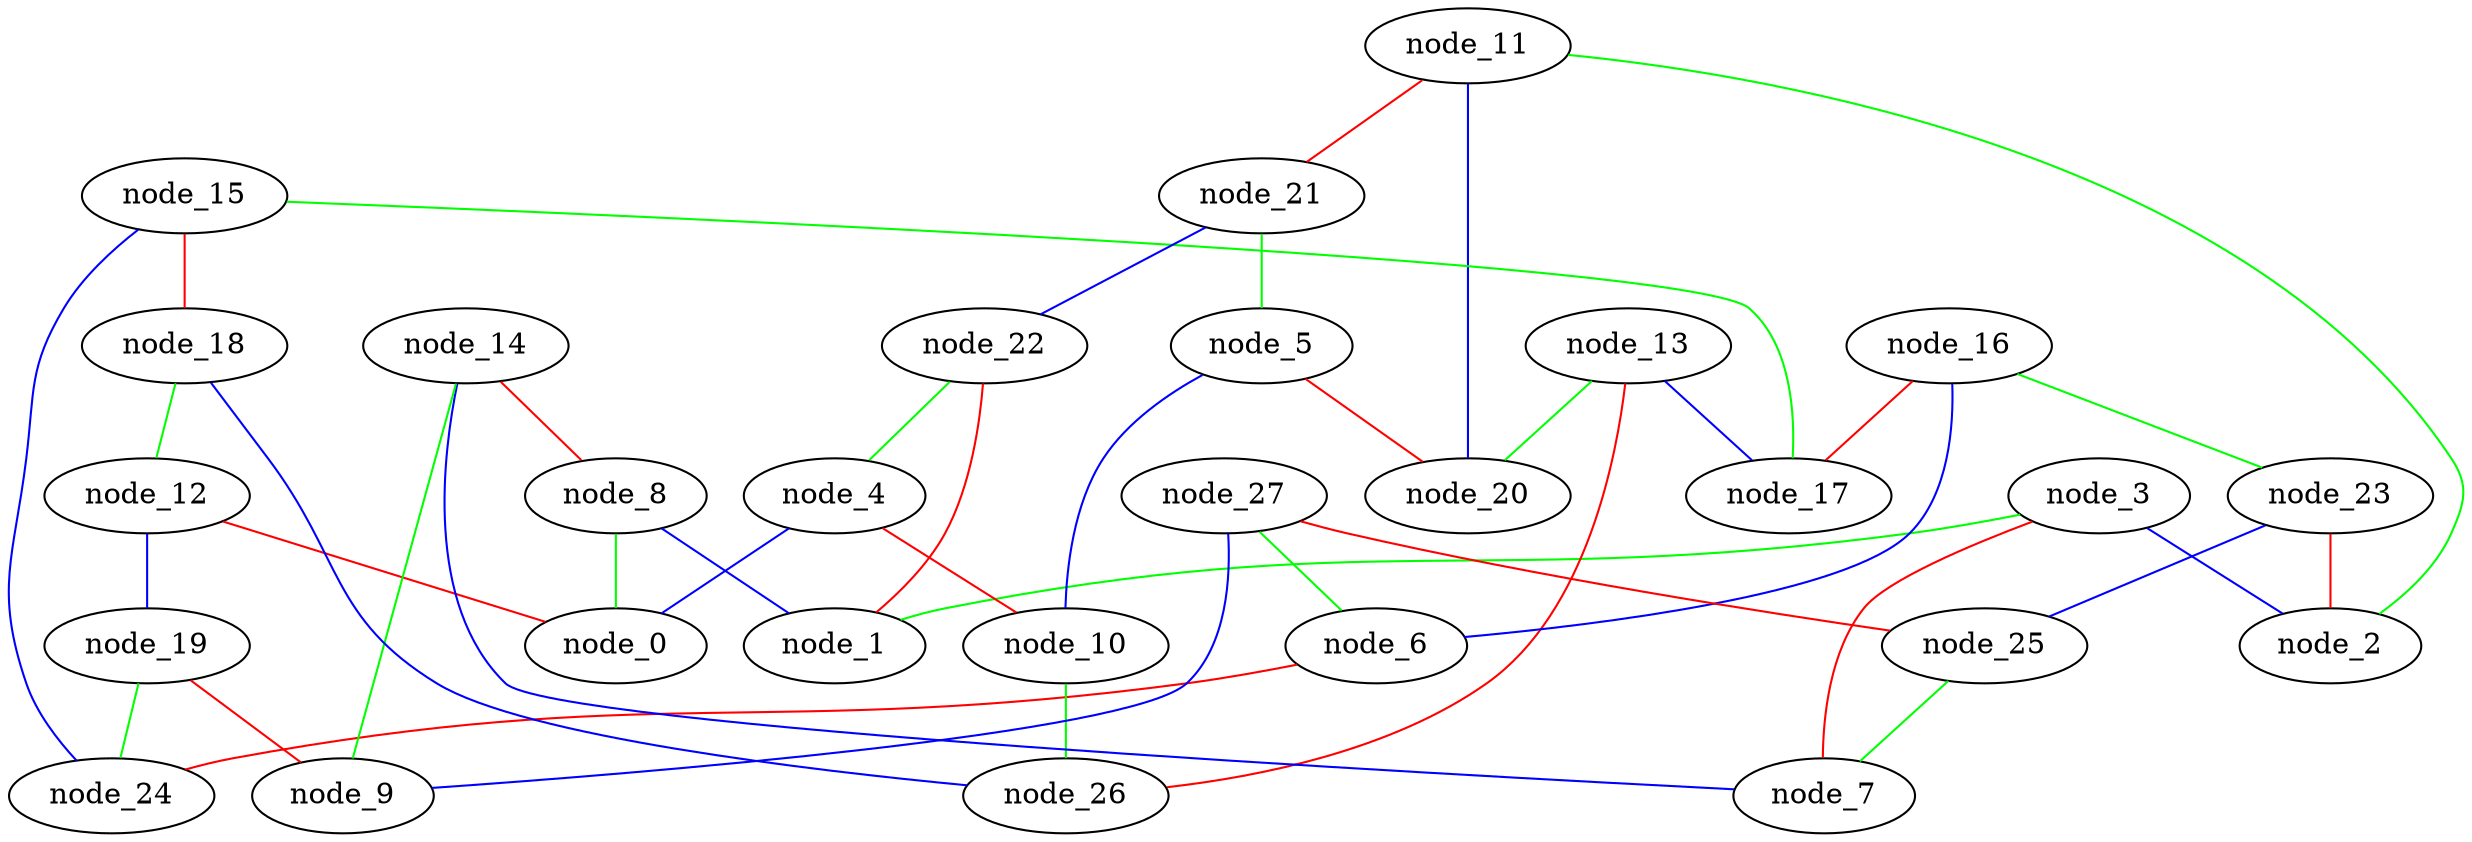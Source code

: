 graph {
  node_0  [color="264"];
  node_1  [color="267"];
  node_2  [color="270"];
  node_3  [color="20"];
  node_4  [color="149"];
  node_5  [color="285"];
  node_6  [color="160"];
  node_7  [color="297"];
  node_8  [color="177"];
  node_9  [color="310"];
  node_10  [color="318"];
  node_11  [color="73"];
  node_12  [color="207"];
  node_13  [color="84"];
  node_14  [color="90"];
  node_15  [color="95"];
  node_16  [color="97"];
  node_17  [color="231"];
  node_18  [color="104"];
  node_19  [color="233"];
  node_20  [color="365"];
  node_21  [color="110"];
  node_22  [color="114"];
  node_23  [color="118"];
  node_24  [color="361"];
  node_25  [color="252"];
  node_26  [color="383"];
  node_27  [color="13"];

  node_4 -- node_0 [color="blue"];
  node_22 -- node_1 [color="red"];
  node_11 -- node_2 [color="green"];
  node_23 -- node_2 [color="red"];
  node_3 -- node_2 [color="blue"];
  node_3 -- node_1 [color="green"];
  node_3 -- node_7 [color="red"];
  node_22 -- node_4 [color="green"];
  node_5 -- node_20 [color="red"];
  node_27 -- node_6 [color="green"];
  node_6 -- node_24 [color="red"];
  node_25 -- node_7 [color="green"];
  node_8 -- node_0 [color="green"];
  node_8 -- node_1 [color="blue"];
  node_27 -- node_9 [color="blue"];
  node_4 -- node_10 [color="red"];
  node_5 -- node_10 [color="blue"];
  node_11 -- node_21 [color="red"];
  node_11 -- node_20 [color="blue"];
  node_18 -- node_12 [color="green"];
  node_12 -- node_0 [color="red"];
  node_12 -- node_19 [color="blue"];
  node_13 -- node_26 [color="red"];
  node_13 -- node_20 [color="green"];
  node_14 -- node_8 [color="red"];
  node_14 -- node_7 [color="blue"];
  node_14 -- node_9 [color="green"];
  node_15 -- node_18 [color="red"];
  node_16 -- node_6 [color="blue"];
  node_16 -- node_17 [color="red"];
  node_16 -- node_23 [color="green"];
  node_13 -- node_17 [color="blue"];
  node_15 -- node_17 [color="green"];
  node_18 -- node_26 [color="blue"];
  node_19 -- node_9 [color="red"];
  node_19 -- node_24 [color="green"];
  node_21 -- node_22 [color="blue"];
  node_21 -- node_5 [color="green"];
  node_23 -- node_25 [color="blue"];
  node_15 -- node_24 [color="blue"];
  node_27 -- node_25 [color="red"];
  node_10 -- node_26 [color="green"];
}